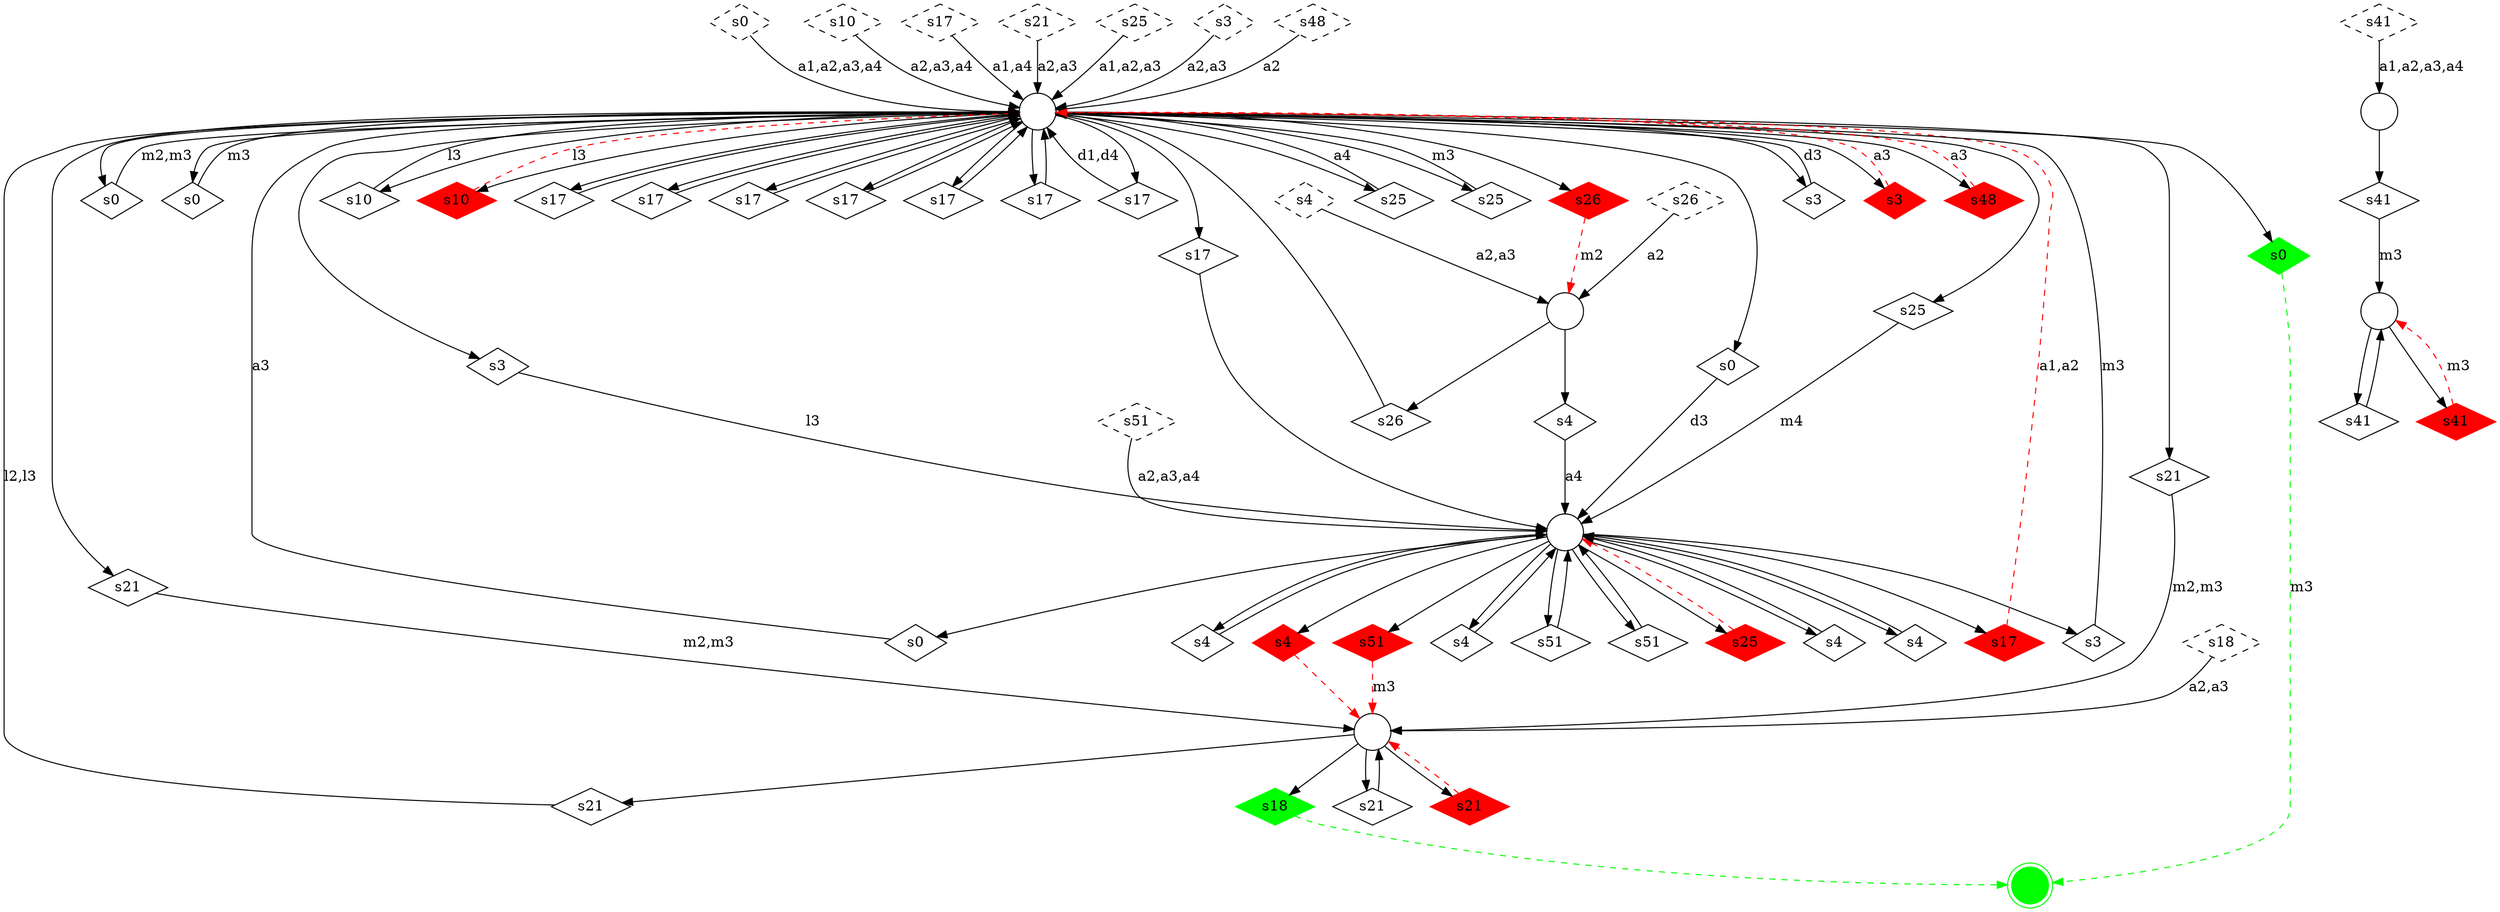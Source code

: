 digraph G {
  m6 [shape=doublecircle, color = "green", style = "filled", label=""];
  m2 [shape=circle,  label=""];
  m3 [shape=circle,  label=""];
  m4 [shape=circle,  label=""];
  m1 [shape=circle,  label=""];
  m5 [shape=circle,  label=""];
  m0 [shape=circle,  label=""];
  u_s0_0 [shape=diamond, style = "dashed", label="s0"];
  u_s0_1 [shape=diamond,  label="s0"];
  u_s0_2 [shape=diamond,  label="s0"];
  u_s0_3 [shape=diamond,  label="s0"];
  u_s0_4 [shape=diamond,  label="s0"];
  u_s0_5 [shape=diamond, color = "green", style = "filled", label="s0"];
  u_s10_0 [shape=diamond, style = "dashed", label="s10"];
  u_s10_1 [shape=diamond,  label="s10"];
  u_s10_2 [shape=diamond, color = "red", style = "filled", label="s10"];
  u_s17_0 [shape=diamond, style = "dashed", label="s17"];
  u_s17_1 [shape=diamond,  label="s17"];
  u_s17_2 [shape=diamond,  label="s17"];
  u_s17_3 [shape=diamond,  label="s17"];
  u_s17_4 [shape=diamond,  label="s17"];
  u_s17_5 [shape=diamond,  label="s17"];
  u_s17_6 [shape=diamond,  label="s17"];
  u_s17_7 [shape=diamond,  label="s17"];
  u_s17_8 [shape=diamond,  label="s17"];
  u_s17_9 [shape=diamond, color = "red", style = "filled", label="s17"];
  u_s18_0 [shape=diamond, style = "dashed", label="s18"];
  u_s18_1 [shape=diamond, color = "green", style = "filled", label="s18"];
  u_s21_0 [shape=diamond, style = "dashed", label="s21"];
  u_s21_1 [shape=diamond,  label="s21"];
  u_s21_2 [shape=diamond,  label="s21"];
  u_s21_3 [shape=diamond,  label="s21"];
  u_s21_4 [shape=diamond,  label="s21"];
  u_s21_5 [shape=diamond, color = "red", style = "filled", label="s21"];
  u_s25_0 [shape=diamond, style = "dashed", label="s25"];
  u_s25_1 [shape=diamond,  label="s25"];
  u_s25_2 [shape=diamond,  label="s25"];
  u_s25_3 [shape=diamond,  label="s25"];
  u_s25_4 [shape=diamond, color = "red", style = "filled", label="s25"];
  u_s26_0 [shape=diamond, style = "dashed", label="s26"];
  u_s26_1 [shape=diamond,  label="s26"];
  u_s26_2 [shape=diamond, color = "red", style = "filled", label="s26"];
  u_s3_0 [shape=diamond, style = "dashed", label="s3"];
  u_s3_1 [shape=diamond,  label="s3"];
  u_s3_2 [shape=diamond,  label="s3"];
  u_s3_3 [shape=diamond,  label="s3"];
  u_s3_4 [shape=diamond, color = "red", style = "filled", label="s3"];
  u_s4_0 [shape=diamond, style = "dashed", label="s4"];
  u_s4_1 [shape=diamond,  label="s4"];
  u_s4_2 [shape=diamond,  label="s4"];
  u_s4_3 [shape=diamond,  label="s4"];
  u_s4_4 [shape=diamond,  label="s4"];
  u_s4_5 [shape=diamond,  label="s4"];
  u_s4_6 [shape=diamond, color = "red", style = "filled", label="s4"];
  u_s41_0 [shape=diamond, style = "dashed", label="s41"];
  u_s41_1 [shape=diamond,  label="s41"];
  u_s41_2 [shape=diamond,  label="s41"];
  u_s41_3 [shape=diamond, color = "red", style = "filled", label="s41"];
  u_s48_0 [shape=diamond, style = "dashed", label="s48"];
  u_s48_1 [shape=diamond, color = "red", style = "filled", label="s48"];
  u_s51_0 [shape=diamond, style = "dashed", label="s51"];
  u_s51_1 [shape=diamond,  label="s51"];
  u_s51_2 [shape=diamond,  label="s51"];
  u_s51_3 [shape=diamond, color = "red", style = "filled", label="s51"];
  u_s0_0 -> m2 [label="a1,a2,a3,a4" ];
  m2 -> u_s0_1 [label="" ];
  u_s0_1 -> m2 [label="m2,m3" ];
  m2 -> u_s0_2 [label="" ];
  u_s0_2 -> m2 [label="m3" ];
  m2 -> u_s0_3 [label="" ];
  u_s0_3 -> m4 [label="d3" ];
  m4 -> u_s0_4 [label="" ];
  u_s0_4 -> m2 [label="a3" ];
  m2 -> u_s0_5 [label="" ];
  u_s0_5 -> m6 [label="m3" , color = "green", style = "dashed"];
  u_s10_0 -> m2 [label="a2,a3,a4" ];
  m2 -> u_s10_1 [label="" ];
  u_s10_1 -> m2 [label="l3" ];
  m2 -> u_s10_2 [label="" ];
  u_s10_2 -> m2 [label="l3" , color = "red", style = "dashed"];
  u_s17_0 -> m2 [label="a1,a4" ];
  m2 -> u_s17_1 [label="" ];
  u_s17_1 -> m2 [label="" ];
  m2 -> u_s17_2 [label="" ];
  u_s17_2 -> m2 [label="" ];
  m2 -> u_s17_3 [label="" ];
  u_s17_3 -> m2 [label="" ];
  m2 -> u_s17_4 [label="" ];
  u_s17_4 -> m2 [label="" ];
  m2 -> u_s17_5 [label="" ];
  u_s17_5 -> m2 [label="" ];
  m2 -> u_s17_6 [label="" ];
  u_s17_6 -> m2 [label="" ];
  m2 -> u_s17_7 [label="" ];
  u_s17_7 -> m2 [label="d1,d4" ];
  m2 -> u_s17_8 [label="" ];
  u_s17_8 -> m4 [label="" ];
  m4 -> u_s17_9 [label="" ];
  u_s17_9 -> m2 [label="a1,a2" , color = "red", style = "dashed"];
  u_s18_0 -> m5 [label="a2,a3" ];
  m5 -> u_s18_1 [label="" ];
  u_s18_1 -> m6 [label="" , color = "green", style = "dashed"];
  u_s21_0 -> m2 [label="a2,a3" ];
  m2 -> u_s21_1 [label="" ];
  u_s21_1 -> m5 [label="m2,m3" ];
  m5 -> u_s21_2 [label="" ];
  u_s21_2 -> m2 [label="l2,l3" ];
  m2 -> u_s21_3 [label="" ];
  u_s21_3 -> m5 [label="m2,m3" ];
  m5 -> u_s21_4 [label="" ];
  u_s21_4 -> m5 [label="" ];
  m5 -> u_s21_5 [label="" ];
  u_s21_5 -> m5 [label="" , color = "red", style = "dashed"];
  u_s25_0 -> m2 [label="a1,a2,a3" ];
  m2 -> u_s25_1 [label="" ];
  u_s25_1 -> m2 [label="a4" ];
  m2 -> u_s25_2 [label="" ];
  u_s25_2 -> m2 [label="m3" ];
  m2 -> u_s25_3 [label="" ];
  u_s25_3 -> m4 [label="m4" ];
  m4 -> u_s25_4 [label="" ];
  u_s25_4 -> m4 [label="" , color = "red", style = "dashed"];
  u_s26_0 -> m0 [label="a2" ];
  m0 -> u_s26_1 [label="" ];
  u_s26_1 -> m2 [label="" ];
  m2 -> u_s26_2 [label="" ];
  u_s26_2 -> m0 [label="m2" , color = "red", style = "dashed"];
  u_s3_0 -> m2 [label="a2,a3" ];
  m2 -> u_s3_1 [label="" ];
  u_s3_1 -> m4 [label="l3" ];
  m4 -> u_s3_2 [label="" ];
  u_s3_2 -> m2 [label="m3" ];
  m2 -> u_s3_3 [label="" ];
  u_s3_3 -> m2 [label="d3" ];
  m2 -> u_s3_4 [label="" ];
  u_s3_4 -> m2 [label="a3" , color = "red", style = "dashed"];
  u_s4_0 -> m0 [label="a2,a3" ];
  m0 -> u_s4_1 [label="" ];
  u_s4_1 -> m4 [label="a4" ];
  m4 -> u_s4_2 [label="" ];
  u_s4_2 -> m4 [label="" ];
  m4 -> u_s4_3 [label="" ];
  u_s4_3 -> m4 [label="" ];
  m4 -> u_s4_4 [label="" ];
  u_s4_4 -> m4 [label="" ];
  m4 -> u_s4_5 [label="" ];
  u_s4_5 -> m4 [label="" ];
  m4 -> u_s4_6 [label="" ];
  u_s4_6 -> m5 [label="" , color = "red", style = "dashed"];
  u_s41_0 -> m3 [label="a1,a2,a3,a4" ];
  m3 -> u_s41_1 [label="" ];
  u_s41_1 -> m1 [label="m3" ];
  m1 -> u_s41_2 [label="" ];
  u_s41_2 -> m1 [label="" ];
  m1 -> u_s41_3 [label="" ];
  u_s41_3 -> m1 [label="m3" , color = "red", style = "dashed"];
  u_s48_0 -> m2 [label="a2" ];
  m2 -> u_s48_1 [label="" ];
  u_s48_1 -> m2 [label="a3" , color = "red", style = "dashed"];
  u_s51_0 -> m4 [label="a2,a3,a4" ];
  m4 -> u_s51_1 [label="" ];
  u_s51_1 -> m4 [label="" ];
  m4 -> u_s51_2 [label="" ];
  u_s51_2 -> m4 [label="" ];
  m4 -> u_s51_3 [label="" ];
  u_s51_3 -> m5 [label="m3" , color = "red", style = "dashed"];
}
